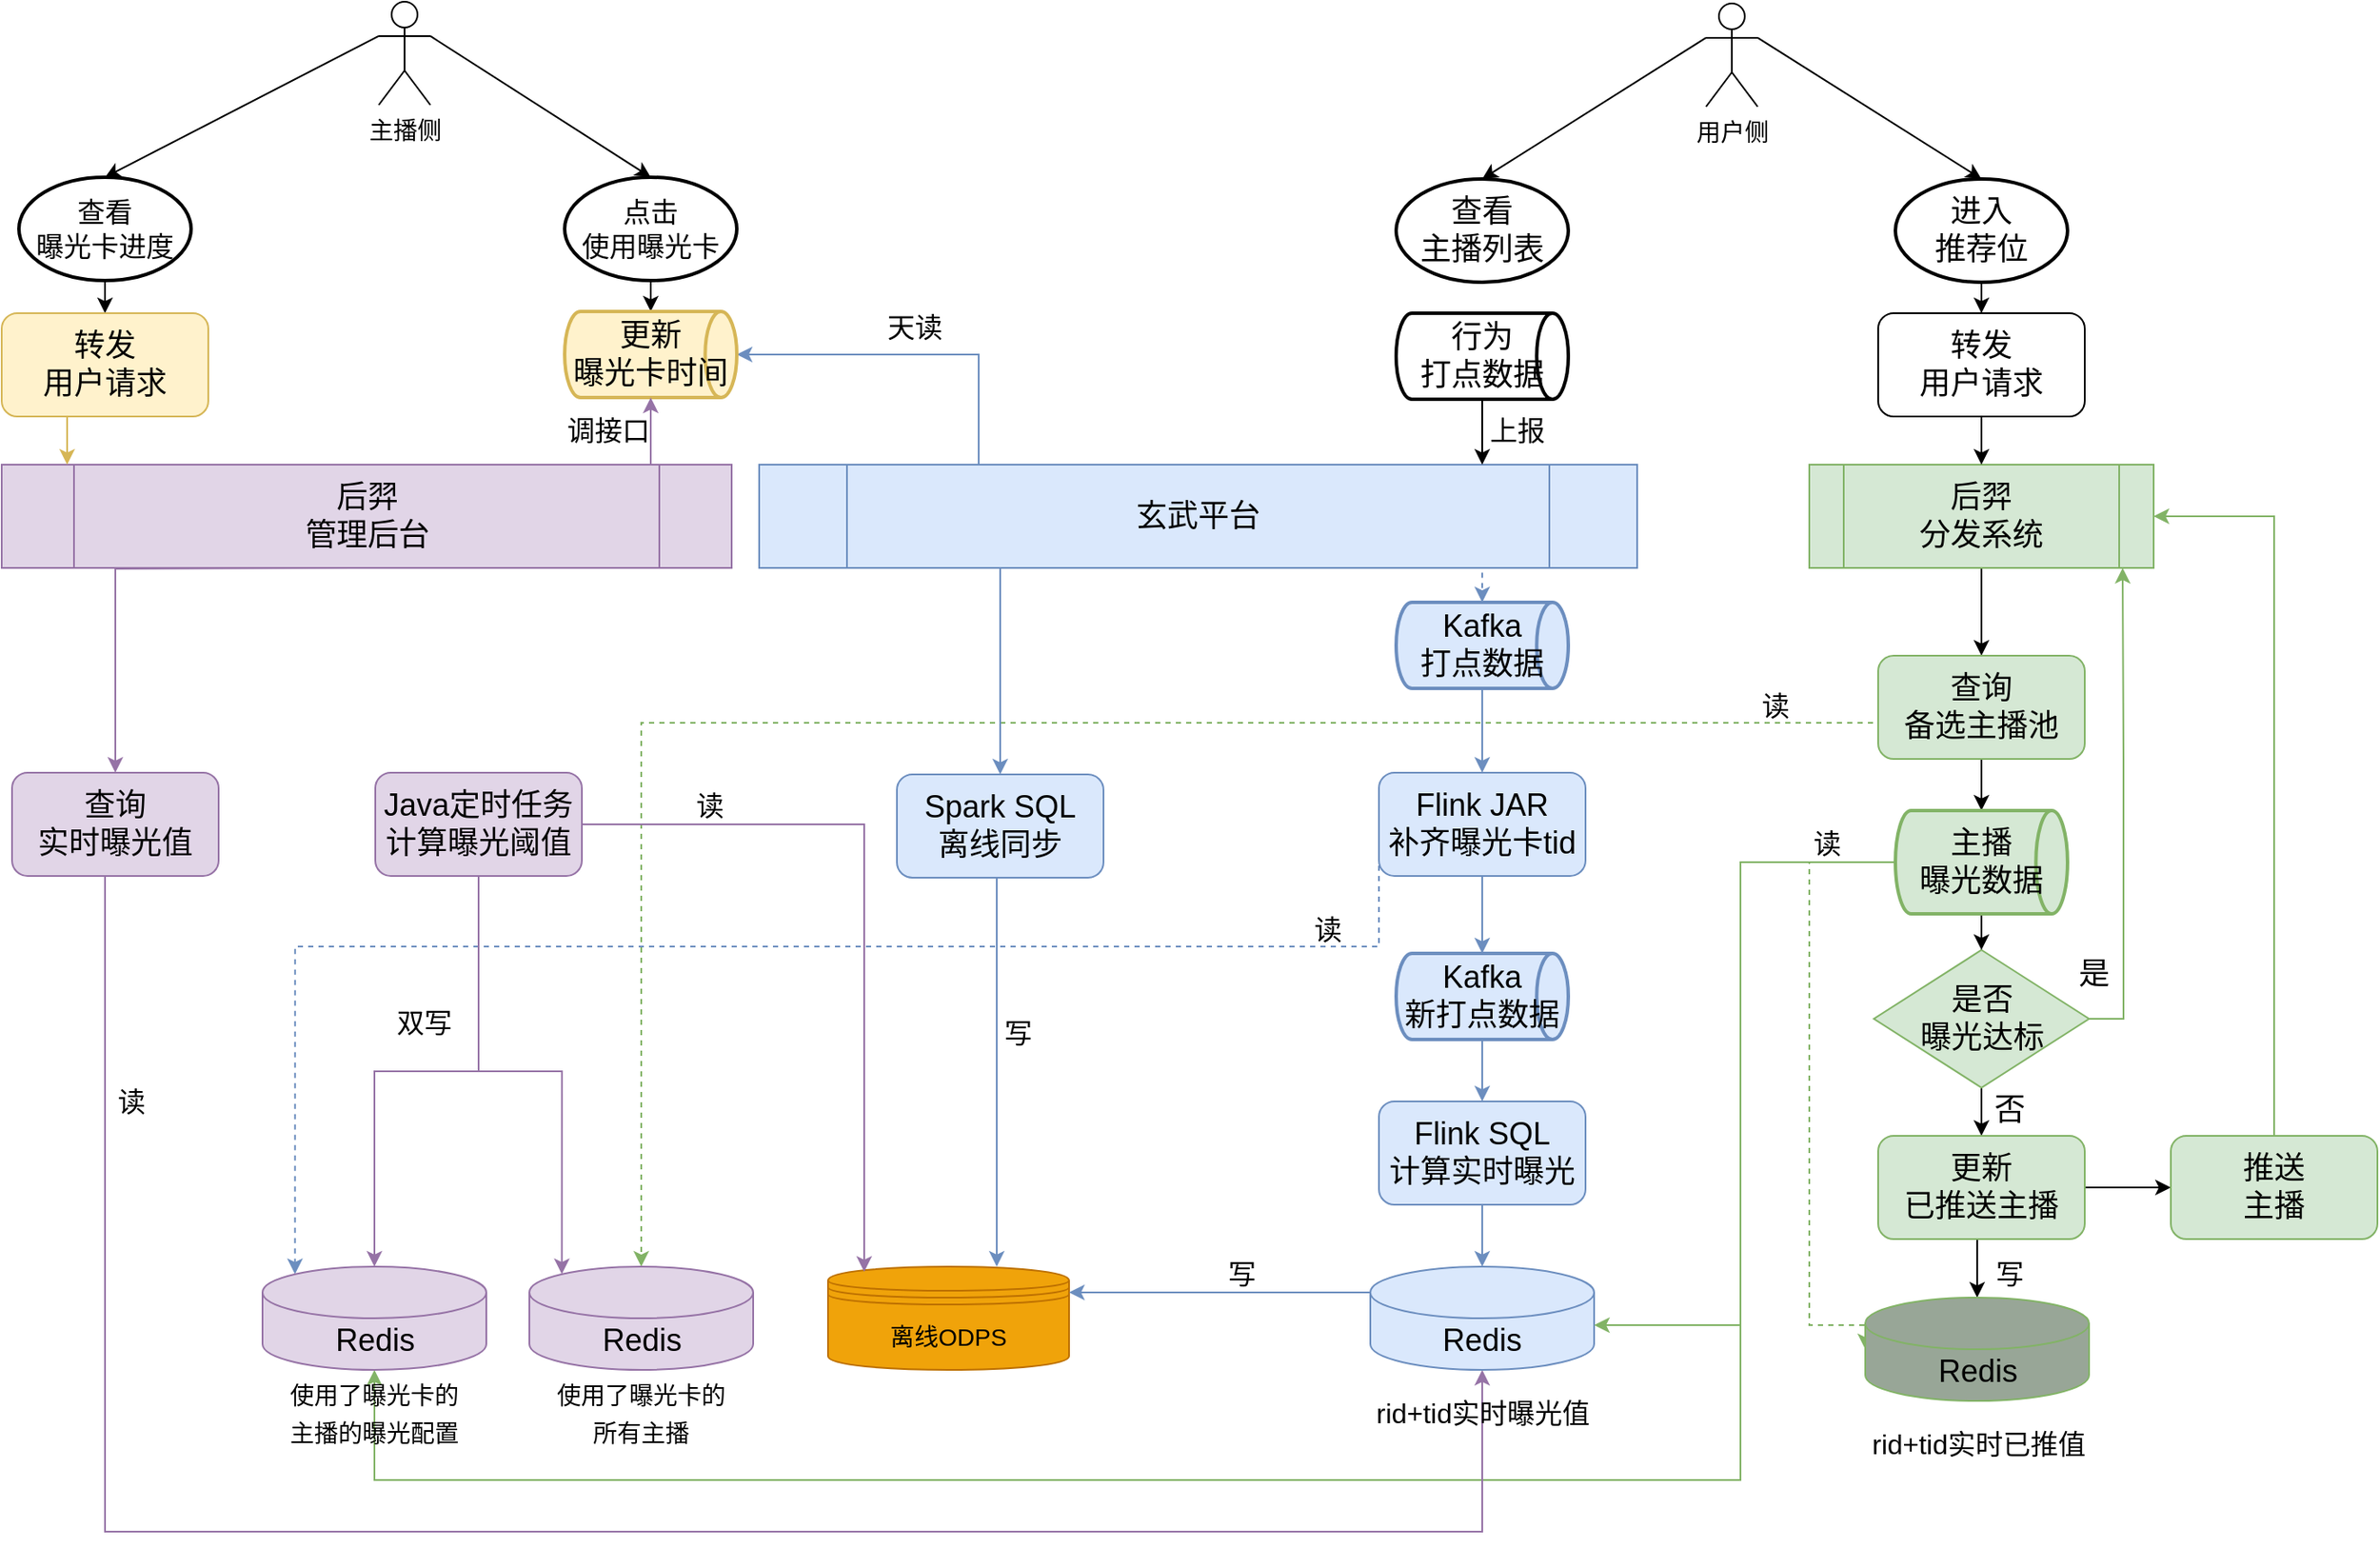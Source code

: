 <mxfile version="18.1.2" type="github">
  <diagram id="C5RBs43oDa-KdzZeNtuy" name="Page-1">
    <mxGraphModel dx="2249" dy="747" grid="1" gridSize="10" guides="1" tooltips="1" connect="1" arrows="1" fold="1" page="1" pageScale="1" pageWidth="827" pageHeight="1169" math="0" shadow="0">
      <root>
        <mxCell id="WIyWlLk6GJQsqaUBKTNV-0" />
        <mxCell id="WIyWlLk6GJQsqaUBKTNV-1" parent="WIyWlLk6GJQsqaUBKTNV-0" />
        <mxCell id="QYNvbnqAfwnq2PlY06qU-68" style="edgeStyle=orthogonalEdgeStyle;rounded=0;orthogonalLoop=1;jettySize=auto;html=1;exitX=0;exitY=0.5;exitDx=0;exitDy=0;exitPerimeter=0;entryX=0.5;entryY=1;entryDx=0;entryDy=0;entryPerimeter=0;fontSize=16;fillColor=#d5e8d4;strokeColor=#82b366;" edge="1" parent="WIyWlLk6GJQsqaUBKTNV-1" source="QYNvbnqAfwnq2PlY06qU-36" target="QYNvbnqAfwnq2PlY06qU-130">
          <mxGeometry relative="1" as="geometry">
            <mxPoint x="140.5" y="906" as="targetPoint" />
            <Array as="points">
              <mxPoint x="600" y="611" />
              <mxPoint x="600" y="970" />
              <mxPoint x="-193" y="970" />
            </Array>
          </mxGeometry>
        </mxCell>
        <mxCell id="QYNvbnqAfwnq2PlY06qU-76" style="edgeStyle=orthogonalEdgeStyle;rounded=0;orthogonalLoop=1;jettySize=auto;html=1;exitX=0.5;exitY=1;exitDx=0;exitDy=0;fontSize=16;entryX=0.5;entryY=1;entryDx=0;entryDy=0;entryPerimeter=0;fillColor=#e1d5e7;strokeColor=#9673a6;" edge="1" parent="WIyWlLk6GJQsqaUBKTNV-1" source="QYNvbnqAfwnq2PlY06qU-73" target="QYNvbnqAfwnq2PlY06qU-13">
          <mxGeometry relative="1" as="geometry">
            <mxPoint x="451" y="880" as="targetPoint" />
            <Array as="points">
              <mxPoint x="-350" y="600" />
              <mxPoint x="-350" y="1000" />
              <mxPoint x="450" y="1000" />
            </Array>
          </mxGeometry>
        </mxCell>
        <mxCell id="QYNvbnqAfwnq2PlY06qU-83" style="edgeStyle=none;rounded=0;orthogonalLoop=1;jettySize=auto;html=1;exitX=1;exitY=0.333;exitDx=0;exitDy=0;exitPerimeter=0;entryX=0.5;entryY=0;entryDx=0;entryDy=0;entryPerimeter=0;fontSize=16;" edge="1" parent="WIyWlLk6GJQsqaUBKTNV-1" source="QYNvbnqAfwnq2PlY06qU-0" target="QYNvbnqAfwnq2PlY06qU-32">
          <mxGeometry relative="1" as="geometry" />
        </mxCell>
        <mxCell id="QYNvbnqAfwnq2PlY06qU-84" style="edgeStyle=none;rounded=0;orthogonalLoop=1;jettySize=auto;html=1;exitX=0;exitY=0.333;exitDx=0;exitDy=0;exitPerimeter=0;entryX=0.5;entryY=0;entryDx=0;entryDy=0;entryPerimeter=0;fontSize=16;" edge="1" parent="WIyWlLk6GJQsqaUBKTNV-1" source="QYNvbnqAfwnq2PlY06qU-0" target="QYNvbnqAfwnq2PlY06qU-34">
          <mxGeometry relative="1" as="geometry" />
        </mxCell>
        <mxCell id="QYNvbnqAfwnq2PlY06qU-0" value="&lt;font style=&quot;font-size: 14px;&quot;&gt;主播侧&lt;/font&gt;" style="shape=umlActor;verticalLabelPosition=bottom;verticalAlign=top;html=1;outlineConnect=0;" vertex="1" parent="WIyWlLk6GJQsqaUBKTNV-1">
          <mxGeometry x="-191" y="111" width="30" height="60" as="geometry" />
        </mxCell>
        <mxCell id="QYNvbnqAfwnq2PlY06qU-81" style="rounded=0;orthogonalLoop=1;jettySize=auto;html=1;exitX=1;exitY=0.333;exitDx=0;exitDy=0;exitPerimeter=0;entryX=0.5;entryY=0;entryDx=0;entryDy=0;entryPerimeter=0;fontSize=16;" edge="1" parent="WIyWlLk6GJQsqaUBKTNV-1" source="QYNvbnqAfwnq2PlY06qU-1" target="QYNvbnqAfwnq2PlY06qU-31">
          <mxGeometry relative="1" as="geometry" />
        </mxCell>
        <mxCell id="QYNvbnqAfwnq2PlY06qU-82" style="edgeStyle=none;rounded=0;orthogonalLoop=1;jettySize=auto;html=1;exitX=0;exitY=0.333;exitDx=0;exitDy=0;exitPerimeter=0;entryX=0.5;entryY=0;entryDx=0;entryDy=0;entryPerimeter=0;fontSize=16;" edge="1" parent="WIyWlLk6GJQsqaUBKTNV-1" source="QYNvbnqAfwnq2PlY06qU-1" target="QYNvbnqAfwnq2PlY06qU-35">
          <mxGeometry relative="1" as="geometry" />
        </mxCell>
        <mxCell id="QYNvbnqAfwnq2PlY06qU-1" value="&lt;font style=&quot;font-size: 14px;&quot;&gt;用户侧&lt;/font&gt;" style="shape=umlActor;verticalLabelPosition=bottom;verticalAlign=top;html=1;outlineConnect=0;" vertex="1" parent="WIyWlLk6GJQsqaUBKTNV-1">
          <mxGeometry x="580" y="112" width="30" height="60" as="geometry" />
        </mxCell>
        <mxCell id="QYNvbnqAfwnq2PlY06qU-38" style="edgeStyle=orthogonalEdgeStyle;rounded=0;orthogonalLoop=1;jettySize=auto;html=1;exitX=0.5;exitY=1;exitDx=0;exitDy=0;entryX=0.5;entryY=0;entryDx=0;entryDy=0;fontSize=18;" edge="1" parent="WIyWlLk6GJQsqaUBKTNV-1" source="QYNvbnqAfwnq2PlY06qU-3" target="QYNvbnqAfwnq2PlY06qU-4">
          <mxGeometry relative="1" as="geometry" />
        </mxCell>
        <mxCell id="QYNvbnqAfwnq2PlY06qU-3" value="后羿&lt;br&gt;分发系统" style="shape=process;whiteSpace=wrap;html=1;backgroundOutline=1;fontSize=18;fillColor=#d5e8d4;strokeColor=#82b366;" vertex="1" parent="WIyWlLk6GJQsqaUBKTNV-1">
          <mxGeometry x="640" y="380" width="200" height="60" as="geometry" />
        </mxCell>
        <mxCell id="QYNvbnqAfwnq2PlY06qU-39" style="edgeStyle=orthogonalEdgeStyle;rounded=0;orthogonalLoop=1;jettySize=auto;html=1;exitX=0.5;exitY=1;exitDx=0;exitDy=0;entryX=0.5;entryY=0;entryDx=0;entryDy=0;entryPerimeter=0;fontSize=18;" edge="1" parent="WIyWlLk6GJQsqaUBKTNV-1" source="QYNvbnqAfwnq2PlY06qU-4" target="QYNvbnqAfwnq2PlY06qU-36">
          <mxGeometry relative="1" as="geometry" />
        </mxCell>
        <mxCell id="QYNvbnqAfwnq2PlY06qU-98" style="edgeStyle=orthogonalEdgeStyle;rounded=0;orthogonalLoop=1;jettySize=auto;html=1;exitX=0;exitY=0.5;exitDx=0;exitDy=0;fontSize=16;fillColor=#d5e8d4;strokeColor=#82b366;dashed=1;entryX=0.5;entryY=0;entryDx=0;entryDy=0;entryPerimeter=0;" edge="1" parent="WIyWlLk6GJQsqaUBKTNV-1" source="QYNvbnqAfwnq2PlY06qU-4" target="QYNvbnqAfwnq2PlY06qU-127">
          <mxGeometry relative="1" as="geometry">
            <mxPoint x="310" y="850" as="targetPoint" />
            <Array as="points">
              <mxPoint x="680" y="530" />
              <mxPoint x="-39" y="530" />
            </Array>
          </mxGeometry>
        </mxCell>
        <mxCell id="QYNvbnqAfwnq2PlY06qU-4" value="&lt;span style=&quot;font-size: 18px;&quot;&gt;查询&lt;br&gt;备选主播池&lt;/span&gt;" style="rounded=1;whiteSpace=wrap;html=1;fontSize=14;fillColor=#d5e8d4;strokeColor=#82b366;" vertex="1" parent="WIyWlLk6GJQsqaUBKTNV-1">
          <mxGeometry x="680" y="491" width="120" height="60" as="geometry" />
        </mxCell>
        <mxCell id="QYNvbnqAfwnq2PlY06qU-12" value="" style="group;" vertex="1" connectable="0" parent="WIyWlLk6GJQsqaUBKTNV-1">
          <mxGeometry x="382.5" y="846" width="135" height="100" as="geometry" />
        </mxCell>
        <mxCell id="QYNvbnqAfwnq2PlY06qU-13" value="Redis" style="shape=cylinder3;whiteSpace=wrap;html=1;boundedLbl=1;backgroundOutline=1;size=15;fontSize=18;fillColor=#dae8fc;strokeColor=#6c8ebf;" vertex="1" parent="QYNvbnqAfwnq2PlY06qU-12">
          <mxGeometry x="2.5" width="130" height="60" as="geometry" />
        </mxCell>
        <mxCell id="QYNvbnqAfwnq2PlY06qU-14" value="&lt;font style=&quot;font-size: 16px;&quot;&gt;rid+tid实时曝光值&lt;/font&gt;" style="text;html=1;align=center;verticalAlign=middle;whiteSpace=wrap;rounded=0;fontSize=18;" vertex="1" parent="QYNvbnqAfwnq2PlY06qU-12">
          <mxGeometry x="0.5" y="70" width="135" height="30" as="geometry" />
        </mxCell>
        <mxCell id="QYNvbnqAfwnq2PlY06qU-41" style="edgeStyle=orthogonalEdgeStyle;rounded=0;orthogonalLoop=1;jettySize=auto;html=1;exitX=0.5;exitY=1;exitDx=0;exitDy=0;fontSize=18;" edge="1" parent="WIyWlLk6GJQsqaUBKTNV-1" source="QYNvbnqAfwnq2PlY06qU-15" target="QYNvbnqAfwnq2PlY06qU-16">
          <mxGeometry relative="1" as="geometry" />
        </mxCell>
        <mxCell id="QYNvbnqAfwnq2PlY06qU-49" style="edgeStyle=orthogonalEdgeStyle;rounded=0;orthogonalLoop=1;jettySize=auto;html=1;exitX=1;exitY=0.5;exitDx=0;exitDy=0;entryX=0.91;entryY=1;entryDx=0;entryDy=0;entryPerimeter=0;fontSize=18;fillColor=#d5e8d4;strokeColor=#82b366;" edge="1" parent="WIyWlLk6GJQsqaUBKTNV-1" source="QYNvbnqAfwnq2PlY06qU-15" target="QYNvbnqAfwnq2PlY06qU-3">
          <mxGeometry relative="1" as="geometry" />
        </mxCell>
        <mxCell id="QYNvbnqAfwnq2PlY06qU-15" value="&lt;font style=&quot;font-size: 18px;&quot;&gt;是否&lt;br&gt;曝光达标&lt;/font&gt;" style="rhombus;whiteSpace=wrap;html=1;fontSize=14;fillColor=#d5e8d4;strokeColor=#82b366;" vertex="1" parent="WIyWlLk6GJQsqaUBKTNV-1">
          <mxGeometry x="677.5" y="662" width="125" height="80" as="geometry" />
        </mxCell>
        <mxCell id="QYNvbnqAfwnq2PlY06qU-94" style="edgeStyle=orthogonalEdgeStyle;rounded=0;orthogonalLoop=1;jettySize=auto;html=1;exitX=1;exitY=0.5;exitDx=0;exitDy=0;entryX=0;entryY=0.5;entryDx=0;entryDy=0;fontSize=16;" edge="1" parent="WIyWlLk6GJQsqaUBKTNV-1" source="QYNvbnqAfwnq2PlY06qU-16" target="QYNvbnqAfwnq2PlY06qU-17">
          <mxGeometry relative="1" as="geometry" />
        </mxCell>
        <mxCell id="QYNvbnqAfwnq2PlY06qU-96" style="edgeStyle=orthogonalEdgeStyle;rounded=0;orthogonalLoop=1;jettySize=auto;html=1;exitX=0.5;exitY=1;exitDx=0;exitDy=0;entryX=0.5;entryY=0;entryDx=0;entryDy=0;entryPerimeter=0;fontSize=16;" edge="1" parent="WIyWlLk6GJQsqaUBKTNV-1" source="QYNvbnqAfwnq2PlY06qU-16" target="QYNvbnqAfwnq2PlY06qU-92">
          <mxGeometry relative="1" as="geometry" />
        </mxCell>
        <mxCell id="QYNvbnqAfwnq2PlY06qU-16" value="&lt;span style=&quot;font-size: 18px;&quot;&gt;更新&lt;br&gt;&lt;/span&gt;&lt;span style=&quot;font-size: 18px;&quot;&gt;已推送主播&lt;/span&gt;" style="rounded=1;whiteSpace=wrap;html=1;fontSize=14;fillColor=#d5e8d4;strokeColor=#82b366;" vertex="1" parent="WIyWlLk6GJQsqaUBKTNV-1">
          <mxGeometry x="680" y="770" width="120" height="60" as="geometry" />
        </mxCell>
        <mxCell id="QYNvbnqAfwnq2PlY06qU-95" style="edgeStyle=orthogonalEdgeStyle;rounded=0;orthogonalLoop=1;jettySize=auto;html=1;exitX=0.5;exitY=0;exitDx=0;exitDy=0;entryX=1;entryY=0.5;entryDx=0;entryDy=0;fontSize=16;fillColor=#d5e8d4;strokeColor=#82b366;" edge="1" parent="WIyWlLk6GJQsqaUBKTNV-1" source="QYNvbnqAfwnq2PlY06qU-17" target="QYNvbnqAfwnq2PlY06qU-3">
          <mxGeometry relative="1" as="geometry" />
        </mxCell>
        <mxCell id="QYNvbnqAfwnq2PlY06qU-17" value="&lt;span style=&quot;font-size: 18px;&quot;&gt;推送&lt;br&gt;主播&lt;/span&gt;" style="rounded=1;whiteSpace=wrap;html=1;fontSize=14;fillColor=#d5e8d4;strokeColor=#82b366;" vertex="1" parent="WIyWlLk6GJQsqaUBKTNV-1">
          <mxGeometry x="850" y="770" width="120" height="60" as="geometry" />
        </mxCell>
        <mxCell id="QYNvbnqAfwnq2PlY06qU-52" style="edgeStyle=orthogonalEdgeStyle;rounded=0;orthogonalLoop=1;jettySize=auto;html=1;exitX=0.5;exitY=1;exitDx=0;exitDy=0;entryX=0.5;entryY=0;entryDx=0;entryDy=0;entryPerimeter=0;fontSize=18;fillColor=#dae8fc;strokeColor=#6c8ebf;" edge="1" parent="WIyWlLk6GJQsqaUBKTNV-1" source="QYNvbnqAfwnq2PlY06qU-20" target="QYNvbnqAfwnq2PlY06qU-48">
          <mxGeometry relative="1" as="geometry" />
        </mxCell>
        <mxCell id="QYNvbnqAfwnq2PlY06qU-116" style="edgeStyle=orthogonalEdgeStyle;rounded=0;orthogonalLoop=1;jettySize=auto;html=1;exitX=0;exitY=0.5;exitDx=0;exitDy=0;dashed=1;fontSize=16;fillColor=#dae8fc;strokeColor=#6c8ebf;entryX=0.145;entryY=0;entryDx=0;entryDy=4.35;entryPerimeter=0;" edge="1" parent="WIyWlLk6GJQsqaUBKTNV-1" source="QYNvbnqAfwnq2PlY06qU-20" target="QYNvbnqAfwnq2PlY06qU-130">
          <mxGeometry relative="1" as="geometry">
            <mxPoint x="-210" y="840" as="targetPoint" />
            <Array as="points">
              <mxPoint x="390" y="660" />
              <mxPoint x="-240" y="660" />
            </Array>
          </mxGeometry>
        </mxCell>
        <mxCell id="QYNvbnqAfwnq2PlY06qU-20" value="&lt;span style=&quot;font-size: 18px;&quot;&gt;Flink JAR&lt;br&gt;补齐曝光卡tid&lt;br&gt;&lt;/span&gt;" style="rounded=1;whiteSpace=wrap;html=1;fontSize=14;fillColor=#dae8fc;strokeColor=#6c8ebf;" vertex="1" parent="WIyWlLk6GJQsqaUBKTNV-1">
          <mxGeometry x="390" y="559" width="120" height="60" as="geometry" />
        </mxCell>
        <mxCell id="QYNvbnqAfwnq2PlY06qU-54" style="edgeStyle=orthogonalEdgeStyle;rounded=0;orthogonalLoop=1;jettySize=auto;html=1;exitX=0.5;exitY=1;exitDx=0;exitDy=0;entryX=0.5;entryY=0;entryDx=0;entryDy=0;entryPerimeter=0;fontSize=18;fillColor=#dae8fc;strokeColor=#6c8ebf;" edge="1" parent="WIyWlLk6GJQsqaUBKTNV-1" source="QYNvbnqAfwnq2PlY06qU-22" target="QYNvbnqAfwnq2PlY06qU-13">
          <mxGeometry relative="1" as="geometry" />
        </mxCell>
        <mxCell id="QYNvbnqAfwnq2PlY06qU-22" value="&lt;span style=&quot;font-size: 18px;&quot;&gt;Flink SQL&lt;br&gt;计算实时曝光&lt;br&gt;&lt;/span&gt;" style="rounded=1;whiteSpace=wrap;html=1;fontSize=14;fillColor=#dae8fc;strokeColor=#6c8ebf;" vertex="1" parent="WIyWlLk6GJQsqaUBKTNV-1">
          <mxGeometry x="390" y="750" width="120" height="60" as="geometry" />
        </mxCell>
        <mxCell id="QYNvbnqAfwnq2PlY06qU-26" value="&lt;font style=&quot;font-size: 14px;&quot;&gt;离线ODPS&lt;/font&gt;" style="shape=datastore;whiteSpace=wrap;html=1;fontSize=18;fillColor=#f0a30a;strokeColor=#BD7000;fontColor=#000000;points=[[0,0.3,0,0,0],[0,0.5,0,0,0],[0,0.7,0,0,0],[0.15,0.05,0,0,0],[0.15,0.95,0,0,0],[0.5,0,0,0,0],[0.5,1,0,0,0],[0.7,0,0,0,0],[0.85,0.95,0,0,0],[1,0.3,0,0,0],[1,0.5,0,0,0],[1,0.7,0,0,0]];" vertex="1" parent="WIyWlLk6GJQsqaUBKTNV-1">
          <mxGeometry x="70" y="846" width="140" height="60" as="geometry" />
        </mxCell>
        <mxCell id="QYNvbnqAfwnq2PlY06qU-125" style="edgeStyle=orthogonalEdgeStyle;rounded=0;orthogonalLoop=1;jettySize=auto;html=1;exitX=0.83;exitY=1;exitDx=0;exitDy=0;exitPerimeter=0;entryX=0.5;entryY=0;entryDx=0;entryDy=0;entryPerimeter=0;dashed=1;fontSize=16;fillColor=#dae8fc;strokeColor=#6c8ebf;" edge="1" parent="WIyWlLk6GJQsqaUBKTNV-1" source="QYNvbnqAfwnq2PlY06qU-29" target="QYNvbnqAfwnq2PlY06qU-47">
          <mxGeometry relative="1" as="geometry" />
        </mxCell>
        <mxCell id="QYNvbnqAfwnq2PlY06qU-136" style="edgeStyle=orthogonalEdgeStyle;rounded=0;orthogonalLoop=1;jettySize=auto;html=1;exitX=0.25;exitY=1;exitDx=0;exitDy=0;exitPerimeter=0;entryX=0.5;entryY=0;entryDx=0;entryDy=0;fontSize=16;fillColor=#dae8fc;strokeColor=#6c8ebf;" edge="1" parent="WIyWlLk6GJQsqaUBKTNV-1" source="QYNvbnqAfwnq2PlY06qU-29" target="QYNvbnqAfwnq2PlY06qU-113">
          <mxGeometry relative="1" as="geometry">
            <Array as="points">
              <mxPoint x="170" y="440" />
            </Array>
          </mxGeometry>
        </mxCell>
        <mxCell id="QYNvbnqAfwnq2PlY06qU-142" style="edgeStyle=orthogonalEdgeStyle;rounded=0;orthogonalLoop=1;jettySize=auto;html=1;exitX=0.25;exitY=0;exitDx=0;exitDy=0;exitPerimeter=0;entryX=1;entryY=0.5;entryDx=0;entryDy=0;entryPerimeter=0;fontSize=16;fillColor=#dae8fc;strokeColor=#6c8ebf;" edge="1" parent="WIyWlLk6GJQsqaUBKTNV-1" source="QYNvbnqAfwnq2PlY06qU-29" target="QYNvbnqAfwnq2PlY06qU-55">
          <mxGeometry relative="1" as="geometry" />
        </mxCell>
        <mxCell id="QYNvbnqAfwnq2PlY06qU-29" value="玄武平台" style="shape=process;whiteSpace=wrap;html=1;backgroundOutline=1;fontSize=18;fillColor=#dae8fc;strokeColor=#6c8ebf;points=[[0,0,0,0,0],[0,0.25,0,0,0],[0,0.5,0,0,0],[0,0.75,0,0,0],[0.11,1,0,0,0],[0.25,0,0,0,0],[0.25,1,0,0,0],[0.5,0,0,0,0],[0.5,1,0,0,0],[0.75,0,0,0,0],[0.83,1,0,0,0],[1,0,0,0,0],[1,0.25,0,0,0],[1,0.5,0,0,0],[1,0.75,0,0,0],[1,1,0,0,0]];" vertex="1" parent="WIyWlLk6GJQsqaUBKTNV-1">
          <mxGeometry x="30" y="380" width="510" height="60" as="geometry" />
        </mxCell>
        <mxCell id="QYNvbnqAfwnq2PlY06qU-104" style="edgeStyle=orthogonalEdgeStyle;rounded=0;orthogonalLoop=1;jettySize=auto;html=1;exitX=0.5;exitY=1;exitDx=0;exitDy=0;exitPerimeter=0;fontSize=16;" edge="1" parent="WIyWlLk6GJQsqaUBKTNV-1" source="QYNvbnqAfwnq2PlY06qU-31" target="QYNvbnqAfwnq2PlY06qU-103">
          <mxGeometry relative="1" as="geometry" />
        </mxCell>
        <mxCell id="QYNvbnqAfwnq2PlY06qU-31" value="&lt;font style=&quot;font-size: 18px;&quot;&gt;进入&lt;br&gt;推荐位&lt;/font&gt;" style="strokeWidth=2;html=1;shape=mxgraph.flowchart.start_1;whiteSpace=wrap;fontSize=14;" vertex="1" parent="WIyWlLk6GJQsqaUBKTNV-1">
          <mxGeometry x="690" y="214" width="100" height="60" as="geometry" />
        </mxCell>
        <mxCell id="QYNvbnqAfwnq2PlY06qU-61" style="edgeStyle=orthogonalEdgeStyle;rounded=0;orthogonalLoop=1;jettySize=auto;html=1;exitX=0.5;exitY=1;exitDx=0;exitDy=0;exitPerimeter=0;fontSize=16;" edge="1" parent="WIyWlLk6GJQsqaUBKTNV-1" source="QYNvbnqAfwnq2PlY06qU-32" target="QYNvbnqAfwnq2PlY06qU-55">
          <mxGeometry relative="1" as="geometry" />
        </mxCell>
        <mxCell id="QYNvbnqAfwnq2PlY06qU-32" value="&lt;font style=&quot;font-size: 16px;&quot;&gt;点击&lt;br style=&quot;&quot;&gt;使用曝光卡&lt;/font&gt;" style="strokeWidth=2;html=1;shape=mxgraph.flowchart.start_1;whiteSpace=wrap;fontSize=14;" vertex="1" parent="WIyWlLk6GJQsqaUBKTNV-1">
          <mxGeometry x="-83" y="213" width="100" height="60" as="geometry" />
        </mxCell>
        <mxCell id="QYNvbnqAfwnq2PlY06qU-107" style="edgeStyle=orthogonalEdgeStyle;rounded=0;orthogonalLoop=1;jettySize=auto;html=1;exitX=0.5;exitY=1;exitDx=0;exitDy=0;exitPerimeter=0;entryX=0.5;entryY=0;entryDx=0;entryDy=0;fontSize=16;" edge="1" parent="WIyWlLk6GJQsqaUBKTNV-1" source="QYNvbnqAfwnq2PlY06qU-34" target="QYNvbnqAfwnq2PlY06qU-106">
          <mxGeometry relative="1" as="geometry" />
        </mxCell>
        <mxCell id="QYNvbnqAfwnq2PlY06qU-34" value="&lt;font style=&quot;font-size: 16px;&quot;&gt;查看&lt;br style=&quot;&quot;&gt;曝光卡进度&lt;/font&gt;" style="strokeWidth=2;html=1;shape=mxgraph.flowchart.start_1;whiteSpace=wrap;fontSize=14;" vertex="1" parent="WIyWlLk6GJQsqaUBKTNV-1">
          <mxGeometry x="-400" y="213" width="100" height="60" as="geometry" />
        </mxCell>
        <mxCell id="QYNvbnqAfwnq2PlY06qU-35" value="&lt;font style=&quot;font-size: 18px;&quot;&gt;查看&lt;br&gt;主播列表&lt;br&gt;&lt;/font&gt;" style="strokeWidth=2;html=1;shape=mxgraph.flowchart.start_1;whiteSpace=wrap;fontSize=14;" vertex="1" parent="WIyWlLk6GJQsqaUBKTNV-1">
          <mxGeometry x="400" y="214" width="100" height="60" as="geometry" />
        </mxCell>
        <mxCell id="QYNvbnqAfwnq2PlY06qU-40" style="edgeStyle=orthogonalEdgeStyle;rounded=0;orthogonalLoop=1;jettySize=auto;html=1;exitX=0.5;exitY=1;exitDx=0;exitDy=0;exitPerimeter=0;entryX=0.5;entryY=0;entryDx=0;entryDy=0;fontSize=18;" edge="1" parent="WIyWlLk6GJQsqaUBKTNV-1" source="QYNvbnqAfwnq2PlY06qU-36" target="QYNvbnqAfwnq2PlY06qU-15">
          <mxGeometry relative="1" as="geometry" />
        </mxCell>
        <mxCell id="QYNvbnqAfwnq2PlY06qU-66" style="edgeStyle=orthogonalEdgeStyle;rounded=0;orthogonalLoop=1;jettySize=auto;html=1;exitX=0;exitY=0.5;exitDx=0;exitDy=0;exitPerimeter=0;fontSize=16;fillColor=#d5e8d4;strokeColor=#82b366;" edge="1" parent="WIyWlLk6GJQsqaUBKTNV-1" source="QYNvbnqAfwnq2PlY06qU-36">
          <mxGeometry relative="1" as="geometry">
            <mxPoint x="515" y="880" as="targetPoint" />
            <Array as="points">
              <mxPoint x="600" y="611" />
              <mxPoint x="600" y="880" />
            </Array>
          </mxGeometry>
        </mxCell>
        <mxCell id="QYNvbnqAfwnq2PlY06qU-97" style="edgeStyle=orthogonalEdgeStyle;rounded=0;orthogonalLoop=1;jettySize=auto;html=1;exitX=0;exitY=0.5;exitDx=0;exitDy=0;exitPerimeter=0;entryX=0;entryY=0.5;entryDx=0;entryDy=0;entryPerimeter=0;fontSize=16;fillColor=#d5e8d4;strokeColor=#82b366;dashed=1;" edge="1" parent="WIyWlLk6GJQsqaUBKTNV-1" source="QYNvbnqAfwnq2PlY06qU-36" target="QYNvbnqAfwnq2PlY06qU-92">
          <mxGeometry relative="1" as="geometry">
            <Array as="points">
              <mxPoint x="640" y="611" />
              <mxPoint x="640" y="880" />
            </Array>
          </mxGeometry>
        </mxCell>
        <mxCell id="QYNvbnqAfwnq2PlY06qU-36" value="&lt;font style=&quot;font-size: 18px;&quot;&gt;主播&lt;br&gt;曝光数据&lt;/font&gt;" style="strokeWidth=2;html=1;shape=mxgraph.flowchart.direct_data;whiteSpace=wrap;fontSize=16;fillColor=#d5e8d4;strokeColor=#82b366;" vertex="1" parent="WIyWlLk6GJQsqaUBKTNV-1">
          <mxGeometry x="690" y="581" width="100" height="60" as="geometry" />
        </mxCell>
        <mxCell id="QYNvbnqAfwnq2PlY06qU-45" value="否" style="text;html=1;align=center;verticalAlign=middle;resizable=0;points=[];autosize=1;strokeColor=none;fillColor=none;fontSize=18;" vertex="1" parent="WIyWlLk6GJQsqaUBKTNV-1">
          <mxGeometry x="741" y="740" width="30" height="30" as="geometry" />
        </mxCell>
        <mxCell id="QYNvbnqAfwnq2PlY06qU-46" value="是" style="text;html=1;align=center;verticalAlign=middle;resizable=0;points=[];autosize=1;strokeColor=none;fillColor=none;fontSize=18;" vertex="1" parent="WIyWlLk6GJQsqaUBKTNV-1">
          <mxGeometry x="790" y="661" width="30" height="30" as="geometry" />
        </mxCell>
        <mxCell id="QYNvbnqAfwnq2PlY06qU-51" style="edgeStyle=orthogonalEdgeStyle;rounded=0;orthogonalLoop=1;jettySize=auto;html=1;exitX=0.5;exitY=1;exitDx=0;exitDy=0;exitPerimeter=0;entryX=0.5;entryY=0;entryDx=0;entryDy=0;fontSize=18;fillColor=#dae8fc;strokeColor=#6c8ebf;" edge="1" parent="WIyWlLk6GJQsqaUBKTNV-1" source="QYNvbnqAfwnq2PlY06qU-47" target="QYNvbnqAfwnq2PlY06qU-20">
          <mxGeometry relative="1" as="geometry" />
        </mxCell>
        <mxCell id="QYNvbnqAfwnq2PlY06qU-47" value="&lt;span style=&quot;font-size: 18px;&quot;&gt;Kafka&lt;br&gt;打点数据&lt;/span&gt;" style="strokeWidth=2;html=1;shape=mxgraph.flowchart.direct_data;whiteSpace=wrap;fontSize=16;fillColor=#dae8fc;strokeColor=#6c8ebf;" vertex="1" parent="WIyWlLk6GJQsqaUBKTNV-1">
          <mxGeometry x="400" y="460" width="100" height="50" as="geometry" />
        </mxCell>
        <mxCell id="QYNvbnqAfwnq2PlY06qU-53" style="edgeStyle=orthogonalEdgeStyle;rounded=0;orthogonalLoop=1;jettySize=auto;html=1;exitX=0.5;exitY=1;exitDx=0;exitDy=0;exitPerimeter=0;entryX=0.5;entryY=0;entryDx=0;entryDy=0;fontSize=18;fillColor=#dae8fc;strokeColor=#6c8ebf;" edge="1" parent="WIyWlLk6GJQsqaUBKTNV-1" source="QYNvbnqAfwnq2PlY06qU-48" target="QYNvbnqAfwnq2PlY06qU-22">
          <mxGeometry relative="1" as="geometry" />
        </mxCell>
        <mxCell id="QYNvbnqAfwnq2PlY06qU-48" value="&lt;span style=&quot;font-size: 18px;&quot;&gt;Kafka&lt;br&gt;新打点数据&lt;/span&gt;" style="strokeWidth=2;html=1;shape=mxgraph.flowchart.direct_data;whiteSpace=wrap;fontSize=16;fillColor=#dae8fc;strokeColor=#6c8ebf;" vertex="1" parent="WIyWlLk6GJQsqaUBKTNV-1">
          <mxGeometry x="400" y="664" width="100" height="50" as="geometry" />
        </mxCell>
        <mxCell id="QYNvbnqAfwnq2PlY06qU-55" value="&lt;span style=&quot;font-size: 18px;&quot;&gt;更新&lt;br&gt;曝光卡时间&lt;/span&gt;" style="strokeWidth=2;html=1;shape=mxgraph.flowchart.direct_data;whiteSpace=wrap;fontSize=16;fillColor=#fff2cc;strokeColor=#d6b656;" vertex="1" parent="WIyWlLk6GJQsqaUBKTNV-1">
          <mxGeometry x="-83" y="291" width="100" height="50" as="geometry" />
        </mxCell>
        <mxCell id="QYNvbnqAfwnq2PlY06qU-101" style="edgeStyle=orthogonalEdgeStyle;rounded=0;orthogonalLoop=1;jettySize=auto;html=1;exitX=0.5;exitY=1;exitDx=0;exitDy=0;exitPerimeter=0;fontSize=16;" edge="1" parent="WIyWlLk6GJQsqaUBKTNV-1" source="QYNvbnqAfwnq2PlY06qU-56">
          <mxGeometry relative="1" as="geometry">
            <mxPoint x="450" y="380" as="targetPoint" />
          </mxGeometry>
        </mxCell>
        <mxCell id="QYNvbnqAfwnq2PlY06qU-56" value="&lt;span style=&quot;font-size: 18px;&quot;&gt;行为&lt;br&gt;打点数据&lt;/span&gt;" style="strokeWidth=2;html=1;shape=mxgraph.flowchart.direct_data;whiteSpace=wrap;fontSize=16;" vertex="1" parent="WIyWlLk6GJQsqaUBKTNV-1">
          <mxGeometry x="400" y="292" width="100" height="50" as="geometry" />
        </mxCell>
        <mxCell id="QYNvbnqAfwnq2PlY06qU-89" style="edgeStyle=orthogonalEdgeStyle;rounded=0;orthogonalLoop=1;jettySize=auto;html=1;exitX=0.25;exitY=1;exitDx=0;exitDy=0;entryX=0.5;entryY=0;entryDx=0;entryDy=0;fontSize=16;fillColor=#e1d5e7;strokeColor=#9673a6;" edge="1" parent="WIyWlLk6GJQsqaUBKTNV-1" target="QYNvbnqAfwnq2PlY06qU-73">
          <mxGeometry relative="1" as="geometry">
            <mxPoint x="-204.5" y="440.0" as="sourcePoint" />
          </mxGeometry>
        </mxCell>
        <mxCell id="QYNvbnqAfwnq2PlY06qU-147" style="edgeStyle=orthogonalEdgeStyle;rounded=0;orthogonalLoop=1;jettySize=auto;html=1;exitX=0.9;exitY=0;exitDx=0;exitDy=0;exitPerimeter=0;entryX=0.5;entryY=1;entryDx=0;entryDy=0;entryPerimeter=0;fontSize=16;fillColor=#e1d5e7;strokeColor=#9673a6;" edge="1" parent="WIyWlLk6GJQsqaUBKTNV-1" source="QYNvbnqAfwnq2PlY06qU-69" target="QYNvbnqAfwnq2PlY06qU-55">
          <mxGeometry relative="1" as="geometry" />
        </mxCell>
        <mxCell id="QYNvbnqAfwnq2PlY06qU-69" value="后羿&lt;br&gt;管理后台" style="shape=process;whiteSpace=wrap;html=1;backgroundOutline=1;fontSize=18;fillColor=#e1d5e7;strokeColor=#9673a6;points=[[0,0.25,0,0,0],[0,0.5,0,0,0],[0,0.75,0,0,0],[0,1,0,0,0],[0.09,0,0,0,-3],[0.25,0,0,0,0],[0.25,1,0,0,0],[0.5,0,0,0,0],[0.5,1,0,0,0],[0.75,1,0,0,0],[0.9,0,0,0,0],[1,0,0,0,0],[1,0.25,0,0,0],[1,0.5,0,0,0],[1,0.75,0,0,0],[1,1,0,0,0]];" vertex="1" parent="WIyWlLk6GJQsqaUBKTNV-1">
          <mxGeometry x="-410" y="380" width="424" height="60" as="geometry" />
        </mxCell>
        <mxCell id="QYNvbnqAfwnq2PlY06qU-73" value="&lt;span style=&quot;font-size: 18px;&quot;&gt;查询&lt;br&gt;实时曝光值&lt;br&gt;&lt;/span&gt;" style="rounded=1;whiteSpace=wrap;html=1;fontSize=14;fillColor=#e1d5e7;strokeColor=#9673a6;" vertex="1" parent="WIyWlLk6GJQsqaUBKTNV-1">
          <mxGeometry x="-404" y="559" width="120" height="60" as="geometry" />
        </mxCell>
        <mxCell id="QYNvbnqAfwnq2PlY06qU-91" value="" style="group;" vertex="1" connectable="0" parent="WIyWlLk6GJQsqaUBKTNV-1">
          <mxGeometry x="670" y="864" width="135" height="100" as="geometry" />
        </mxCell>
        <mxCell id="QYNvbnqAfwnq2PlY06qU-92" value="Redis" style="shape=cylinder3;whiteSpace=wrap;html=1;boundedLbl=1;backgroundOutline=1;size=15;fontSize=18;fillColor=#98A697;strokeColor=#82b366;" vertex="1" parent="QYNvbnqAfwnq2PlY06qU-91">
          <mxGeometry x="2.5" width="130" height="60" as="geometry" />
        </mxCell>
        <mxCell id="QYNvbnqAfwnq2PlY06qU-93" value="&lt;font style=&quot;font-size: 16px;&quot;&gt;rid+tid实时已推值&lt;/font&gt;" style="text;html=1;strokeColor=none;fillColor=none;align=center;verticalAlign=middle;whiteSpace=wrap;rounded=0;fontSize=18;" vertex="1" parent="QYNvbnqAfwnq2PlY06qU-91">
          <mxGeometry x="0.5" y="70" width="135" height="30" as="geometry" />
        </mxCell>
        <mxCell id="QYNvbnqAfwnq2PlY06qU-102" value="上报" style="text;html=1;align=center;verticalAlign=middle;resizable=0;points=[];autosize=1;strokeColor=none;fillColor=none;fontSize=16;" vertex="1" parent="WIyWlLk6GJQsqaUBKTNV-1">
          <mxGeometry x="445" y="350" width="50" height="20" as="geometry" />
        </mxCell>
        <mxCell id="QYNvbnqAfwnq2PlY06qU-105" style="edgeStyle=orthogonalEdgeStyle;rounded=0;orthogonalLoop=1;jettySize=auto;html=1;exitX=0.5;exitY=1;exitDx=0;exitDy=0;fontSize=16;" edge="1" parent="WIyWlLk6GJQsqaUBKTNV-1" source="QYNvbnqAfwnq2PlY06qU-103" target="QYNvbnqAfwnq2PlY06qU-3">
          <mxGeometry relative="1" as="geometry" />
        </mxCell>
        <mxCell id="QYNvbnqAfwnq2PlY06qU-103" value="&lt;span style=&quot;font-size: 18px;&quot;&gt;转发&lt;br&gt;用户请求&lt;/span&gt;" style="rounded=1;whiteSpace=wrap;html=1;fontSize=14;" vertex="1" parent="WIyWlLk6GJQsqaUBKTNV-1">
          <mxGeometry x="680" y="292" width="120" height="60" as="geometry" />
        </mxCell>
        <mxCell id="QYNvbnqAfwnq2PlY06qU-146" style="edgeStyle=orthogonalEdgeStyle;rounded=0;orthogonalLoop=1;jettySize=auto;html=1;exitX=0.25;exitY=1;exitDx=0;exitDy=0;fontSize=16;fillColor=#fff2cc;strokeColor=#d6b656;" edge="1" parent="WIyWlLk6GJQsqaUBKTNV-1" source="QYNvbnqAfwnq2PlY06qU-106">
          <mxGeometry relative="1" as="geometry">
            <mxPoint x="-372" y="380" as="targetPoint" />
          </mxGeometry>
        </mxCell>
        <mxCell id="QYNvbnqAfwnq2PlY06qU-106" value="&lt;span style=&quot;font-size: 18px;&quot;&gt;转发&lt;br&gt;用户请求&lt;/span&gt;" style="rounded=1;whiteSpace=wrap;html=1;fontSize=14;fillColor=#fff2cc;strokeColor=#d6b656;points=[[0,0,0,0,0],[0,0.25,0,0,0],[0,0.5,0,0,0],[0,0.75,0,0,0],[0,1,0,0,0],[0.25,0,0,0,0],[0.3,1,0,0,0],[0.5,0,0,0,0],[0.5,1,0,0,0],[0.75,0,0,0,0],[0.75,1,0,0,0],[1,0,0,0,0],[1,0.25,0,0,0],[1,0.5,0,0,0],[1,0.75,0,0,0],[1,1,0,0,0]];" vertex="1" parent="WIyWlLk6GJQsqaUBKTNV-1">
          <mxGeometry x="-410" y="292" width="120" height="60" as="geometry" />
        </mxCell>
        <mxCell id="QYNvbnqAfwnq2PlY06qU-137" style="edgeStyle=orthogonalEdgeStyle;rounded=0;orthogonalLoop=1;jettySize=auto;html=1;exitX=0.5;exitY=1;exitDx=0;exitDy=0;entryX=0.7;entryY=0;entryDx=0;entryDy=0;fontSize=16;fillColor=#dae8fc;strokeColor=#6c8ebf;entryPerimeter=0;" edge="1" parent="WIyWlLk6GJQsqaUBKTNV-1" source="QYNvbnqAfwnq2PlY06qU-113" target="QYNvbnqAfwnq2PlY06qU-26">
          <mxGeometry relative="1" as="geometry">
            <Array as="points">
              <mxPoint x="168" y="620" />
            </Array>
          </mxGeometry>
        </mxCell>
        <mxCell id="QYNvbnqAfwnq2PlY06qU-113" value="&lt;span style=&quot;font-size: 18px;&quot;&gt;Spark SQL&lt;br&gt;离线同步&lt;br&gt;&lt;/span&gt;" style="rounded=1;whiteSpace=wrap;html=1;fontSize=14;fillColor=#dae8fc;strokeColor=#6c8ebf;" vertex="1" parent="WIyWlLk6GJQsqaUBKTNV-1">
          <mxGeometry x="110" y="560" width="120" height="60" as="geometry" />
        </mxCell>
        <mxCell id="QYNvbnqAfwnq2PlY06qU-117" value="读" style="text;html=1;align=center;verticalAlign=middle;resizable=0;points=[];autosize=1;strokeColor=none;fillColor=none;fontSize=16;" vertex="1" parent="WIyWlLk6GJQsqaUBKTNV-1">
          <mxGeometry x="345" y="640" width="30" height="20" as="geometry" />
        </mxCell>
        <mxCell id="QYNvbnqAfwnq2PlY06qU-118" value="读" style="text;html=1;align=center;verticalAlign=middle;resizable=0;points=[];autosize=1;strokeColor=none;fillColor=none;fontSize=16;" vertex="1" parent="WIyWlLk6GJQsqaUBKTNV-1">
          <mxGeometry x="605" y="510" width="30" height="20" as="geometry" />
        </mxCell>
        <mxCell id="QYNvbnqAfwnq2PlY06qU-121" value="读" style="text;html=1;align=center;verticalAlign=middle;resizable=0;points=[];autosize=1;strokeColor=none;fillColor=none;fontSize=16;" vertex="1" parent="WIyWlLk6GJQsqaUBKTNV-1">
          <mxGeometry x="-350" y="740" width="30" height="20" as="geometry" />
        </mxCell>
        <mxCell id="QYNvbnqAfwnq2PlY06qU-122" value="读" style="text;html=1;align=center;verticalAlign=middle;resizable=0;points=[];autosize=1;strokeColor=none;fillColor=none;fontSize=16;" vertex="1" parent="WIyWlLk6GJQsqaUBKTNV-1">
          <mxGeometry x="635" y="590" width="30" height="20" as="geometry" />
        </mxCell>
        <mxCell id="QYNvbnqAfwnq2PlY06qU-123" value="写" style="text;html=1;align=center;verticalAlign=middle;resizable=0;points=[];autosize=1;strokeColor=none;fillColor=none;fontSize=16;" vertex="1" parent="WIyWlLk6GJQsqaUBKTNV-1">
          <mxGeometry x="741" y="840" width="30" height="20" as="geometry" />
        </mxCell>
        <mxCell id="QYNvbnqAfwnq2PlY06qU-126" value="" style="group;" vertex="1" connectable="0" parent="WIyWlLk6GJQsqaUBKTNV-1">
          <mxGeometry x="-106" y="846" width="135" height="100" as="geometry" />
        </mxCell>
        <mxCell id="QYNvbnqAfwnq2PlY06qU-127" value="Redis" style="shape=cylinder3;whiteSpace=wrap;html=1;boundedLbl=1;backgroundOutline=1;size=15;fontSize=18;fillColor=#e1d5e7;strokeColor=#9673a6;" vertex="1" parent="QYNvbnqAfwnq2PlY06qU-126">
          <mxGeometry x="2.5" width="130" height="60" as="geometry" />
        </mxCell>
        <mxCell id="QYNvbnqAfwnq2PlY06qU-128" value="&lt;font style=&quot;font-size: 14px;&quot;&gt;使用了曝光卡的&lt;br&gt;所有主播&lt;/font&gt;" style="text;html=1;align=center;verticalAlign=middle;whiteSpace=wrap;rounded=0;fontSize=18;" vertex="1" parent="QYNvbnqAfwnq2PlY06qU-126">
          <mxGeometry y="70" width="135" height="30" as="geometry" />
        </mxCell>
        <mxCell id="QYNvbnqAfwnq2PlY06qU-129" value="" style="group;" vertex="1" connectable="0" parent="WIyWlLk6GJQsqaUBKTNV-1">
          <mxGeometry x="-261" y="846" width="135" height="100" as="geometry" />
        </mxCell>
        <mxCell id="QYNvbnqAfwnq2PlY06qU-130" value="Redis" style="shape=cylinder3;whiteSpace=wrap;html=1;boundedLbl=1;backgroundOutline=1;size=15;fontSize=18;fillColor=#e1d5e7;strokeColor=#9673a6;" vertex="1" parent="QYNvbnqAfwnq2PlY06qU-129">
          <mxGeometry x="2.5" width="130" height="60" as="geometry" />
        </mxCell>
        <mxCell id="QYNvbnqAfwnq2PlY06qU-131" value="&lt;font style=&quot;font-size: 14px;&quot;&gt;使用了曝光卡的&lt;br&gt;主播的曝光配置&lt;/font&gt;" style="text;html=1;strokeColor=none;fillColor=none;align=center;verticalAlign=middle;whiteSpace=wrap;rounded=0;fontSize=18;" vertex="1" parent="QYNvbnqAfwnq2PlY06qU-129">
          <mxGeometry y="70" width="135" height="30" as="geometry" />
        </mxCell>
        <mxCell id="QYNvbnqAfwnq2PlY06qU-132" style="edgeStyle=orthogonalEdgeStyle;rounded=0;orthogonalLoop=1;jettySize=auto;html=1;exitX=0.5;exitY=1;exitDx=0;exitDy=0;fontSize=16;fillColor=#e1d5e7;strokeColor=#9673a6;" edge="1" parent="WIyWlLk6GJQsqaUBKTNV-1" source="QYNvbnqAfwnq2PlY06qU-134" target="QYNvbnqAfwnq2PlY06qU-130">
          <mxGeometry relative="1" as="geometry" />
        </mxCell>
        <mxCell id="QYNvbnqAfwnq2PlY06qU-133" style="edgeStyle=orthogonalEdgeStyle;rounded=0;orthogonalLoop=1;jettySize=auto;html=1;exitX=0.5;exitY=1;exitDx=0;exitDy=0;entryX=0.145;entryY=0;entryDx=0;entryDy=4.35;entryPerimeter=0;fontSize=16;fillColor=#e1d5e7;strokeColor=#9673a6;" edge="1" parent="WIyWlLk6GJQsqaUBKTNV-1" source="QYNvbnqAfwnq2PlY06qU-134" target="QYNvbnqAfwnq2PlY06qU-127">
          <mxGeometry relative="1" as="geometry" />
        </mxCell>
        <mxCell id="QYNvbnqAfwnq2PlY06qU-138" style="edgeStyle=orthogonalEdgeStyle;rounded=0;orthogonalLoop=1;jettySize=auto;html=1;exitX=1;exitY=0.5;exitDx=0;exitDy=0;entryX=0.15;entryY=0.05;entryDx=0;entryDy=0;entryPerimeter=0;fontSize=16;fillColor=#e1d5e7;strokeColor=#9673a6;" edge="1" parent="WIyWlLk6GJQsqaUBKTNV-1" source="QYNvbnqAfwnq2PlY06qU-134" target="QYNvbnqAfwnq2PlY06qU-26">
          <mxGeometry relative="1" as="geometry" />
        </mxCell>
        <mxCell id="QYNvbnqAfwnq2PlY06qU-139" value="读" style="edgeLabel;html=1;align=center;verticalAlign=middle;resizable=0;points=[];fontSize=16;" vertex="1" connectable="0" parent="QYNvbnqAfwnq2PlY06qU-138">
          <mxGeometry x="-0.548" y="1" relative="1" as="geometry">
            <mxPoint x="-22" y="-10" as="offset" />
          </mxGeometry>
        </mxCell>
        <mxCell id="QYNvbnqAfwnq2PlY06qU-134" value="&lt;span style=&quot;font-size: 18px;&quot;&gt;Java定时任务&lt;br&gt;计算曝光阈值&lt;br&gt;&lt;/span&gt;" style="rounded=1;whiteSpace=wrap;html=1;fontSize=14;fillColor=#e1d5e7;strokeColor=#9673a6;" vertex="1" parent="WIyWlLk6GJQsqaUBKTNV-1">
          <mxGeometry x="-193" y="559" width="120" height="60" as="geometry" />
        </mxCell>
        <mxCell id="QYNvbnqAfwnq2PlY06qU-135" value="双写" style="text;html=1;align=center;verticalAlign=middle;resizable=0;points=[];autosize=1;fontSize=16;" vertex="1" parent="WIyWlLk6GJQsqaUBKTNV-1">
          <mxGeometry x="-190" y="694" width="50" height="20" as="geometry" />
        </mxCell>
        <mxCell id="QYNvbnqAfwnq2PlY06qU-143" value="天读" style="text;html=1;align=center;verticalAlign=middle;resizable=0;points=[];autosize=1;strokeColor=none;fillColor=none;fontSize=16;" vertex="1" parent="WIyWlLk6GJQsqaUBKTNV-1">
          <mxGeometry x="95" y="290" width="50" height="20" as="geometry" />
        </mxCell>
        <mxCell id="QYNvbnqAfwnq2PlY06qU-148" value="调接口" style="text;html=1;align=center;verticalAlign=middle;resizable=0;points=[];autosize=1;strokeColor=none;fillColor=none;fontSize=16;" vertex="1" parent="WIyWlLk6GJQsqaUBKTNV-1">
          <mxGeometry x="-88" y="350" width="60" height="20" as="geometry" />
        </mxCell>
        <mxCell id="QYNvbnqAfwnq2PlY06qU-150" style="edgeStyle=orthogonalEdgeStyle;rounded=0;orthogonalLoop=1;jettySize=auto;html=1;exitX=0;exitY=0;exitDx=0;exitDy=15;exitPerimeter=0;fontSize=16;fillColor=#dae8fc;strokeColor=#6c8ebf;" edge="1" parent="WIyWlLk6GJQsqaUBKTNV-1" source="QYNvbnqAfwnq2PlY06qU-13">
          <mxGeometry relative="1" as="geometry">
            <mxPoint x="210" y="861" as="targetPoint" />
          </mxGeometry>
        </mxCell>
        <mxCell id="QYNvbnqAfwnq2PlY06qU-151" value="写" style="text;html=1;align=center;verticalAlign=middle;resizable=0;points=[];autosize=1;strokeColor=none;fillColor=none;fontSize=16;" vertex="1" parent="WIyWlLk6GJQsqaUBKTNV-1">
          <mxGeometry x="165" y="700" width="30" height="20" as="geometry" />
        </mxCell>
        <mxCell id="QYNvbnqAfwnq2PlY06qU-152" value="写" style="text;html=1;align=center;verticalAlign=middle;resizable=0;points=[];autosize=1;strokeColor=none;fillColor=none;fontSize=16;" vertex="1" parent="WIyWlLk6GJQsqaUBKTNV-1">
          <mxGeometry x="295" y="840" width="30" height="20" as="geometry" />
        </mxCell>
      </root>
    </mxGraphModel>
  </diagram>
</mxfile>
